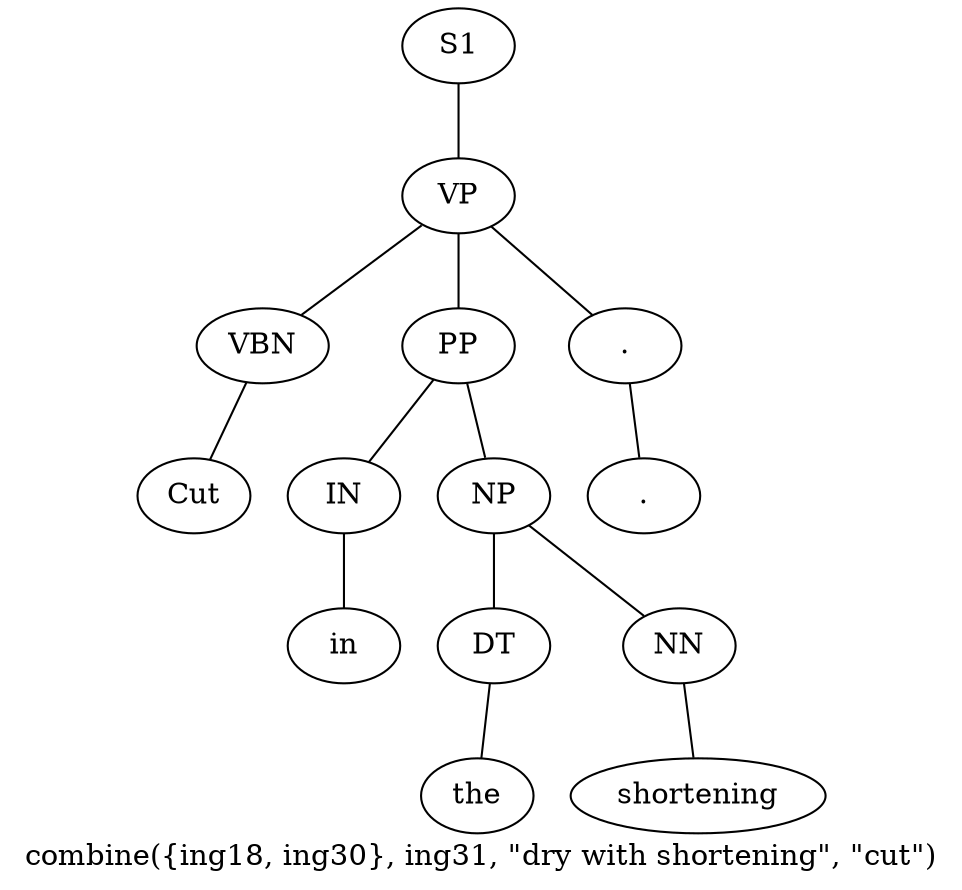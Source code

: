 graph SyntaxGraph {
	label = "combine({ing18, ing30}, ing31, \"dry with shortening\", \"cut\")";
	Node0 [label="S1"];
	Node1 [label="VP"];
	Node2 [label="VBN"];
	Node3 [label="Cut"];
	Node4 [label="PP"];
	Node5 [label="IN"];
	Node6 [label="in"];
	Node7 [label="NP"];
	Node8 [label="DT"];
	Node9 [label="the"];
	Node10 [label="NN"];
	Node11 [label="shortening"];
	Node12 [label="."];
	Node13 [label="."];

	Node0 -- Node1;
	Node1 -- Node2;
	Node1 -- Node4;
	Node1 -- Node12;
	Node2 -- Node3;
	Node4 -- Node5;
	Node4 -- Node7;
	Node5 -- Node6;
	Node7 -- Node8;
	Node7 -- Node10;
	Node8 -- Node9;
	Node10 -- Node11;
	Node12 -- Node13;
}